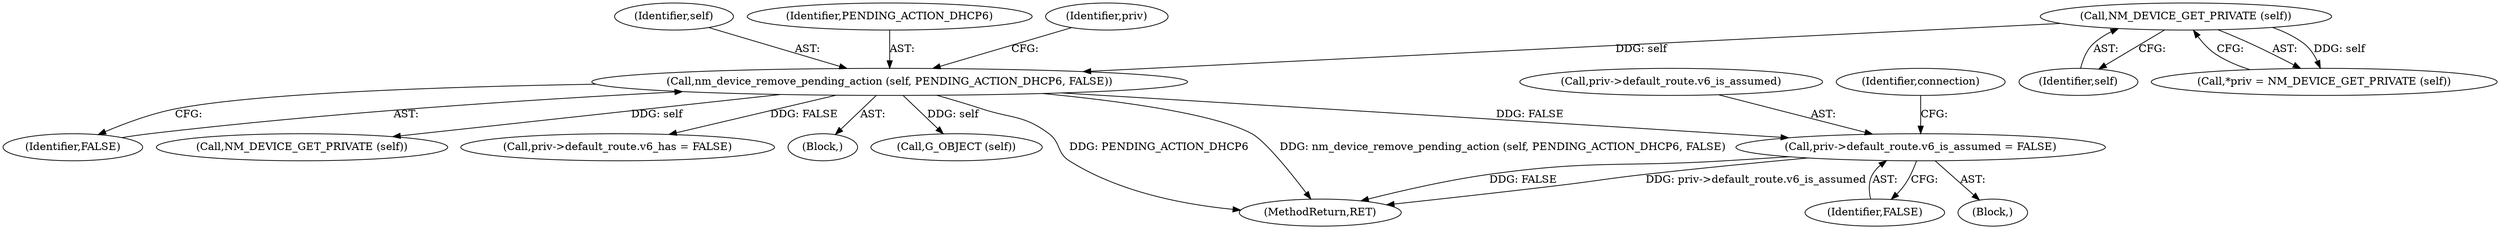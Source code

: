 digraph "0_NetworkManager_d5fc88e573fa58b93034b04d35a2454f5d28cad9@pointer" {
"1006048" [label="(Call,priv->default_route.v6_is_assumed = FALSE)"];
"1005929" [label="(Call,nm_device_remove_pending_action (self, PENDING_ACTION_DHCP6, FALSE))"];
"1005883" [label="(Call,NM_DEVICE_GET_PRIVATE (self))"];
"1005935" [label="(Identifier,priv)"];
"1005932" [label="(Identifier,FALSE)"];
"1005929" [label="(Call,nm_device_remove_pending_action (self, PENDING_ACTION_DHCP6, FALSE))"];
"1005951" [label="(Call,NM_DEVICE_GET_PRIVATE (self))"];
"1006025" [label="(Call,priv->default_route.v6_has = FALSE)"];
"1005879" [label="(Block,)"];
"1007368" [label="(MethodReturn,RET)"];
"1005930" [label="(Identifier,self)"];
"1005931" [label="(Identifier,PENDING_ACTION_DHCP6)"];
"1006049" [label="(Call,priv->default_route.v6_is_assumed)"];
"1006058" [label="(Identifier,connection)"];
"1005947" [label="(Block,)"];
"1006048" [label="(Call,priv->default_route.v6_is_assumed = FALSE)"];
"1005884" [label="(Identifier,self)"];
"1005944" [label="(Call,G_OBJECT (self))"];
"1005883" [label="(Call,NM_DEVICE_GET_PRIVATE (self))"];
"1005881" [label="(Call,*priv = NM_DEVICE_GET_PRIVATE (self))"];
"1006054" [label="(Identifier,FALSE)"];
"1006048" -> "1005947"  [label="AST: "];
"1006048" -> "1006054"  [label="CFG: "];
"1006049" -> "1006048"  [label="AST: "];
"1006054" -> "1006048"  [label="AST: "];
"1006058" -> "1006048"  [label="CFG: "];
"1006048" -> "1007368"  [label="DDG: FALSE"];
"1006048" -> "1007368"  [label="DDG: priv->default_route.v6_is_assumed"];
"1005929" -> "1006048"  [label="DDG: FALSE"];
"1005929" -> "1005879"  [label="AST: "];
"1005929" -> "1005932"  [label="CFG: "];
"1005930" -> "1005929"  [label="AST: "];
"1005931" -> "1005929"  [label="AST: "];
"1005932" -> "1005929"  [label="AST: "];
"1005935" -> "1005929"  [label="CFG: "];
"1005929" -> "1007368"  [label="DDG: nm_device_remove_pending_action (self, PENDING_ACTION_DHCP6, FALSE)"];
"1005929" -> "1007368"  [label="DDG: PENDING_ACTION_DHCP6"];
"1005883" -> "1005929"  [label="DDG: self"];
"1005929" -> "1005944"  [label="DDG: self"];
"1005929" -> "1005951"  [label="DDG: self"];
"1005929" -> "1006025"  [label="DDG: FALSE"];
"1005883" -> "1005881"  [label="AST: "];
"1005883" -> "1005884"  [label="CFG: "];
"1005884" -> "1005883"  [label="AST: "];
"1005881" -> "1005883"  [label="CFG: "];
"1005883" -> "1005881"  [label="DDG: self"];
}
